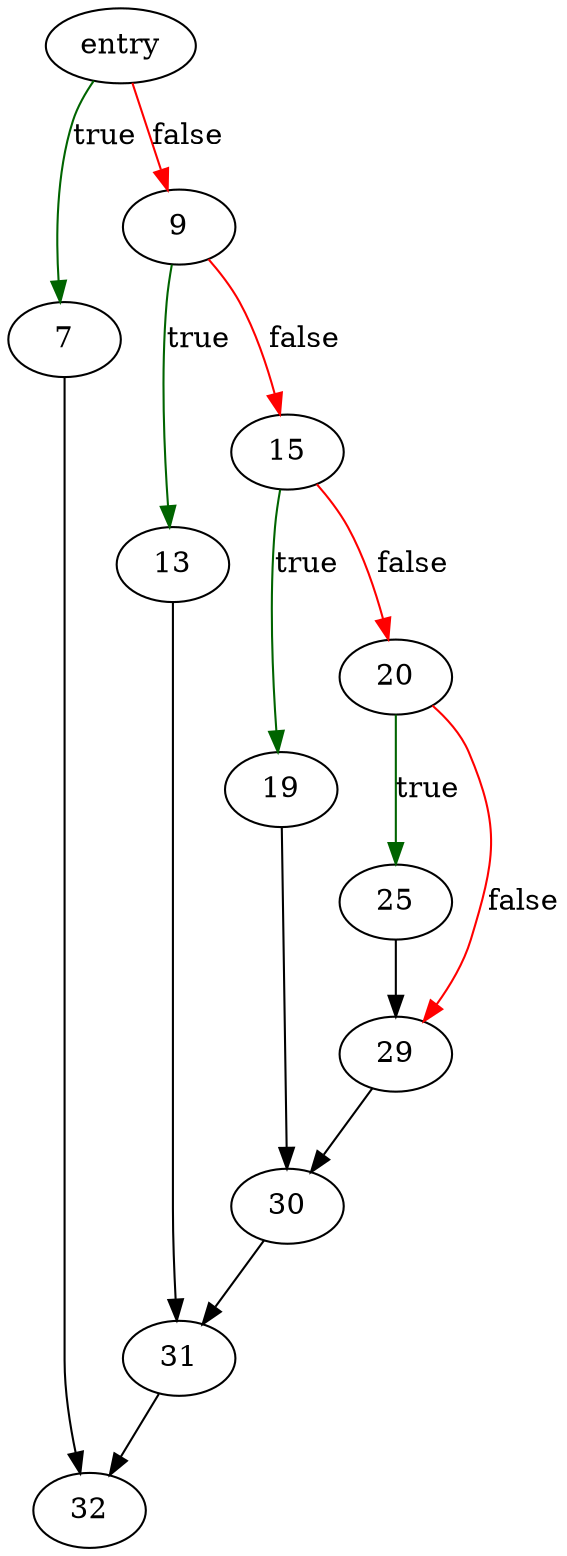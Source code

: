 digraph "output_file_open" {
	// Node definitions.
	1 [label=entry];
	7;
	9;
	13;
	15;
	19;
	20;
	25;
	29;
	30;
	31;
	32;

	// Edge definitions.
	1 -> 7 [
		color=darkgreen
		label=true
	];
	1 -> 9 [
		color=red
		label=false
	];
	7 -> 32;
	9 -> 13 [
		color=darkgreen
		label=true
	];
	9 -> 15 [
		color=red
		label=false
	];
	13 -> 31;
	15 -> 19 [
		color=darkgreen
		label=true
	];
	15 -> 20 [
		color=red
		label=false
	];
	19 -> 30;
	20 -> 25 [
		color=darkgreen
		label=true
	];
	20 -> 29 [
		color=red
		label=false
	];
	25 -> 29;
	29 -> 30;
	30 -> 31;
	31 -> 32;
}